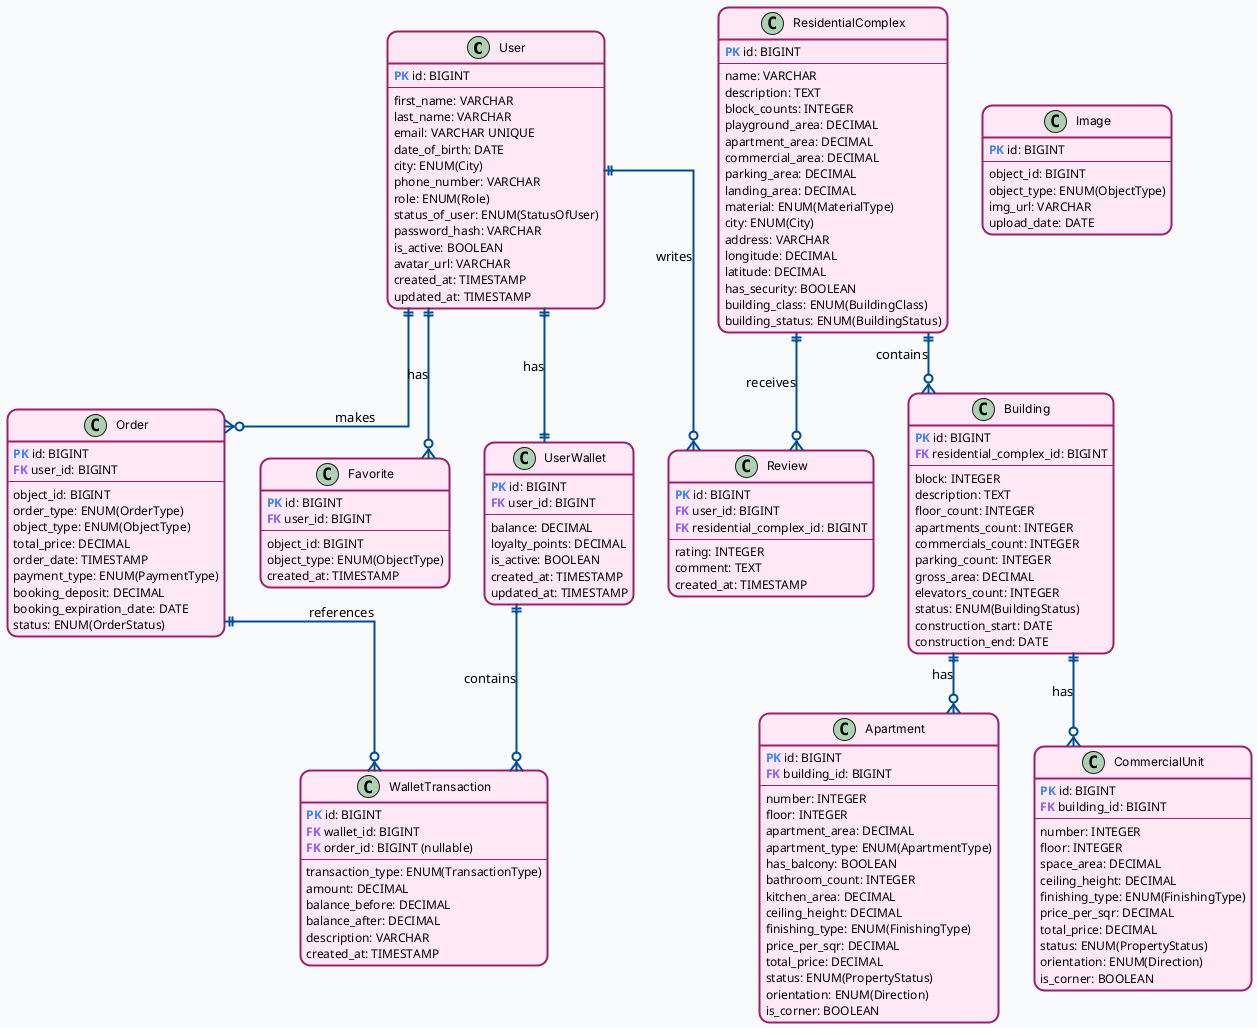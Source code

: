 @startuml
!define ENTITY entity
!define PK <color:#3b82f6><b>PK</b></color>
!define FK <color:#8b5cf6><b>FK</b></color>

skinparam backgroundColor #f8fafc
skinparam shadowing false
skinparam roundcorner 20
skinparam linetype ortho

skinparam class {
    BackgroundColor #FFE8F6
    BorderColor #9A2069
    BorderThickness 2
    FontSize 10
    FontName "Inter"
    FontColor #000000
    AttributeFontSize 12
    AttributeFontColor #000000
}

skinparam arrow {
    Color #004C99
    Thickness 2
}



' ============================================
' USERS & AUTHENTICATION
' ============================================
class User {
    PK id: BIGINT
    --
    first_name: VARCHAR
    last_name: VARCHAR
    email: VARCHAR UNIQUE
    date_of_birth: DATE
    city: ENUM(City)
    phone_number: VARCHAR
    role: ENUM(Role)
    status_of_user: ENUM(StatusOfUser)
    password_hash: VARCHAR
    is_active: BOOLEAN
    avatar_url: VARCHAR
    created_at: TIMESTAMP
    updated_at: TIMESTAMP
}

' ============================================
' REAL ESTATE CORE
' ============================================
class ResidentialComplex {
    PK id: BIGINT
    --
    name: VARCHAR
    description: TEXT
    block_counts: INTEGER
    playground_area: DECIMAL
    apartment_area: DECIMAL
    commercial_area: DECIMAL
    parking_area: DECIMAL
    landing_area: DECIMAL
    material: ENUM(MaterialType)
    city: ENUM(City)
    address: VARCHAR
    longitude: DECIMAL
    latitude: DECIMAL
    has_security: BOOLEAN
    building_class: ENUM(BuildingClass)
    building_status: ENUM(BuildingStatus)
}

class Building {
    PK id: BIGINT
    FK residential_complex_id: BIGINT
    --
    block: INTEGER
    description: TEXT
    floor_count: INTEGER
    apartments_count: INTEGER
    commercials_count: INTEGER
    parking_count: INTEGER
    gross_area: DECIMAL
    elevators_count: INTEGER
    status: ENUM(BuildingStatus)
    construction_start: DATE
    construction_end: DATE
}

class Apartment {
    PK id: BIGINT
    FK building_id: BIGINT
    --
    number: INTEGER
    floor: INTEGER
    apartment_area: DECIMAL
    apartment_type: ENUM(ApartmentType)
    has_balcony: BOOLEAN
    bathroom_count: INTEGER
    kitchen_area: DECIMAL
    ceiling_height: DECIMAL
    finishing_type: ENUM(FinishingType)
    price_per_sqr: DECIMAL
    total_price: DECIMAL
    status: ENUM(PropertyStatus)
    orientation: ENUM(Direction)
    is_corner: BOOLEAN
}

class CommercialUnit {
    PK id: BIGINT
    FK building_id: BIGINT
    --
    number: INTEGER
    floor: INTEGER
    space_area: DECIMAL
    ceiling_height: DECIMAL
    finishing_type: ENUM(FinishingType)
    price_per_sqr: DECIMAL
    total_price: DECIMAL
    status: ENUM(PropertyStatus)
    orientation: ENUM(Direction)
    is_corner: BOOLEAN
}

' ============================================
' BUSINESS OPERATIONS
' ============================================
class Order {
    PK id: BIGINT
    FK user_id: BIGINT
    --
    object_id: BIGINT
    order_type: ENUM(OrderType)
    object_type: ENUM(ObjectType)
    total_price: DECIMAL
    order_date: TIMESTAMP
    payment_type: ENUM(PaymentType)
    booking_deposit: DECIMAL
    booking_expiration_date: DATE
    status: ENUM(OrderStatus)
}

class Favorite {
    PK id: BIGINT
    FK user_id: BIGINT
    --
    object_id: BIGINT
    object_type: ENUM(ObjectType)
    created_at: TIMESTAMP
}

' ============================================
' CONTENT MANAGEMENT
' ============================================
class Image {
    PK id: BIGINT
    --
    object_id: BIGINT
    object_type: ENUM(ObjectType)
    img_url: VARCHAR
    upload_date: DATE
}

class Review {
    PK id: BIGINT
    FK user_id: BIGINT
    FK residential_complex_id: BIGINT
    --
    rating: INTEGER
    comment: TEXT
    created_at: TIMESTAMP
}

' ============================================
' FINANCIAL TRANSACTIONS
' ============================================
class UserWallet {
    PK id: BIGINT
    FK user_id: BIGINT
    --
    balance: DECIMAL
    loyalty_points: DECIMAL
    is_active: BOOLEAN
    created_at: TIMESTAMP
    updated_at: TIMESTAMP
}

class WalletTransaction {
    PK id: BIGINT
    FK wallet_id: BIGINT
    FK order_id: BIGINT (nullable)
    --
    transaction_type: ENUM(TransactionType)
    amount: DECIMAL
    balance_before: DECIMAL
    balance_after: DECIMAL
    description: VARCHAR
    created_at: TIMESTAMP
}

' ============================================
' RELATIONSHIPS (Crow's Foot Notation)
' ============================================

' One ResidentialComplex has many Buildings
ResidentialComplex ||--o{ Building : "contains"

' One Building has many Apartments
Building ||--o{ Apartment : "has"

' One Building has many CommercialUnits
Building ||--o{ CommercialUnit : "has"

' One User makes many Orders
User ||--o{ Order : "makes"

' One User has many Favorites
User ||--o{ Favorite : "has"

' One User writes many Reviews
User ||--o{ Review : "writes"

' One ResidentialComplex receives many Reviews
ResidentialComplex ||--o{ Review : "receives"

' One User has one UserWallet
User ||--|| UserWallet : "has"

' One UserWallet contains many WalletTransactions
UserWallet ||--o{ WalletTransaction : "contains"

' One Order may have many WalletTransactions
Order ||--o{ WalletTransaction : "references"


@enduml
